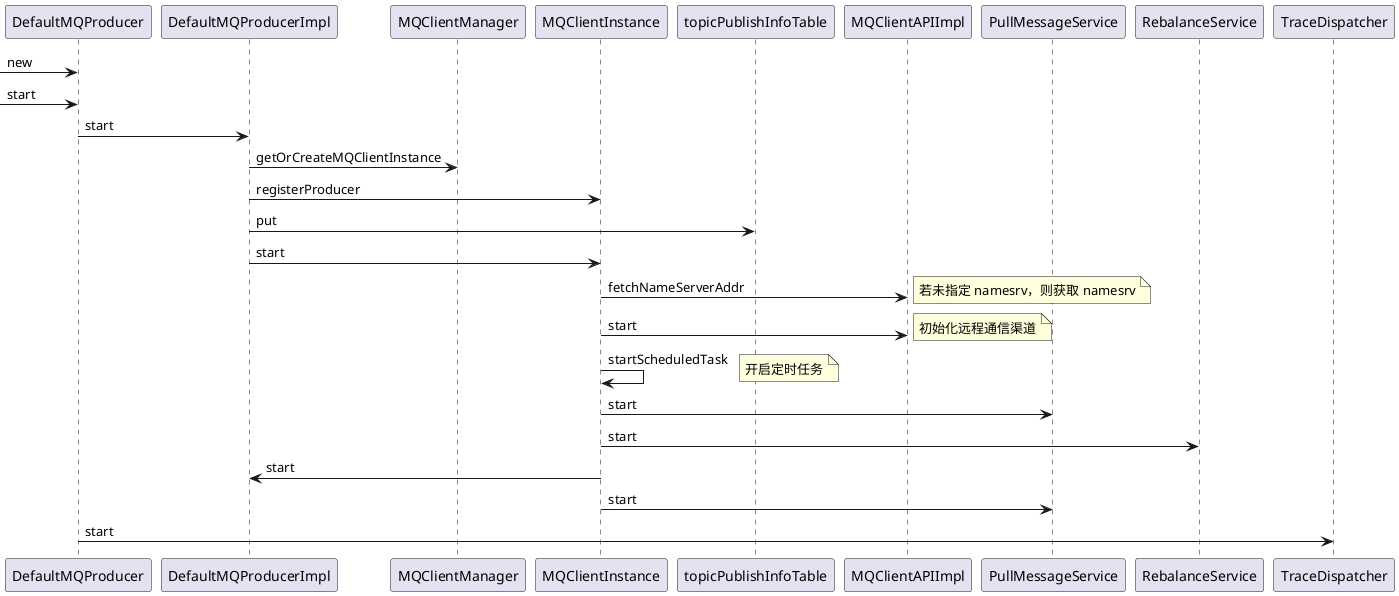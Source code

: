 @startuml


[->DefaultMQProducer:new
[->DefaultMQProducer:start
    DefaultMQProducer->DefaultMQProducerImpl:start
        DefaultMQProducerImpl->MQClientManager:getOrCreateMQClientInstance
        DefaultMQProducerImpl->MQClientInstance:registerProducer
        DefaultMQProducerImpl->topicPublishInfoTable:put
        DefaultMQProducerImpl->MQClientInstance:start
            MQClientInstance->MQClientAPIImpl:fetchNameServerAddr
            note right:若未指定 namesrv，则获取 namesrv
            MQClientInstance->MQClientAPIImpl:start
            note right:初始化远程通信渠道
            MQClientInstance->MQClientInstance:startScheduledTask
            note right:开启定时任务
            MQClientInstance->PullMessageService:start
            MQClientInstance->RebalanceService:start
            MQClientInstance->DefaultMQProducerImpl:start
            MQClientInstance->PullMessageService:start


    DefaultMQProducer->TraceDispatcher:start
@enduml
